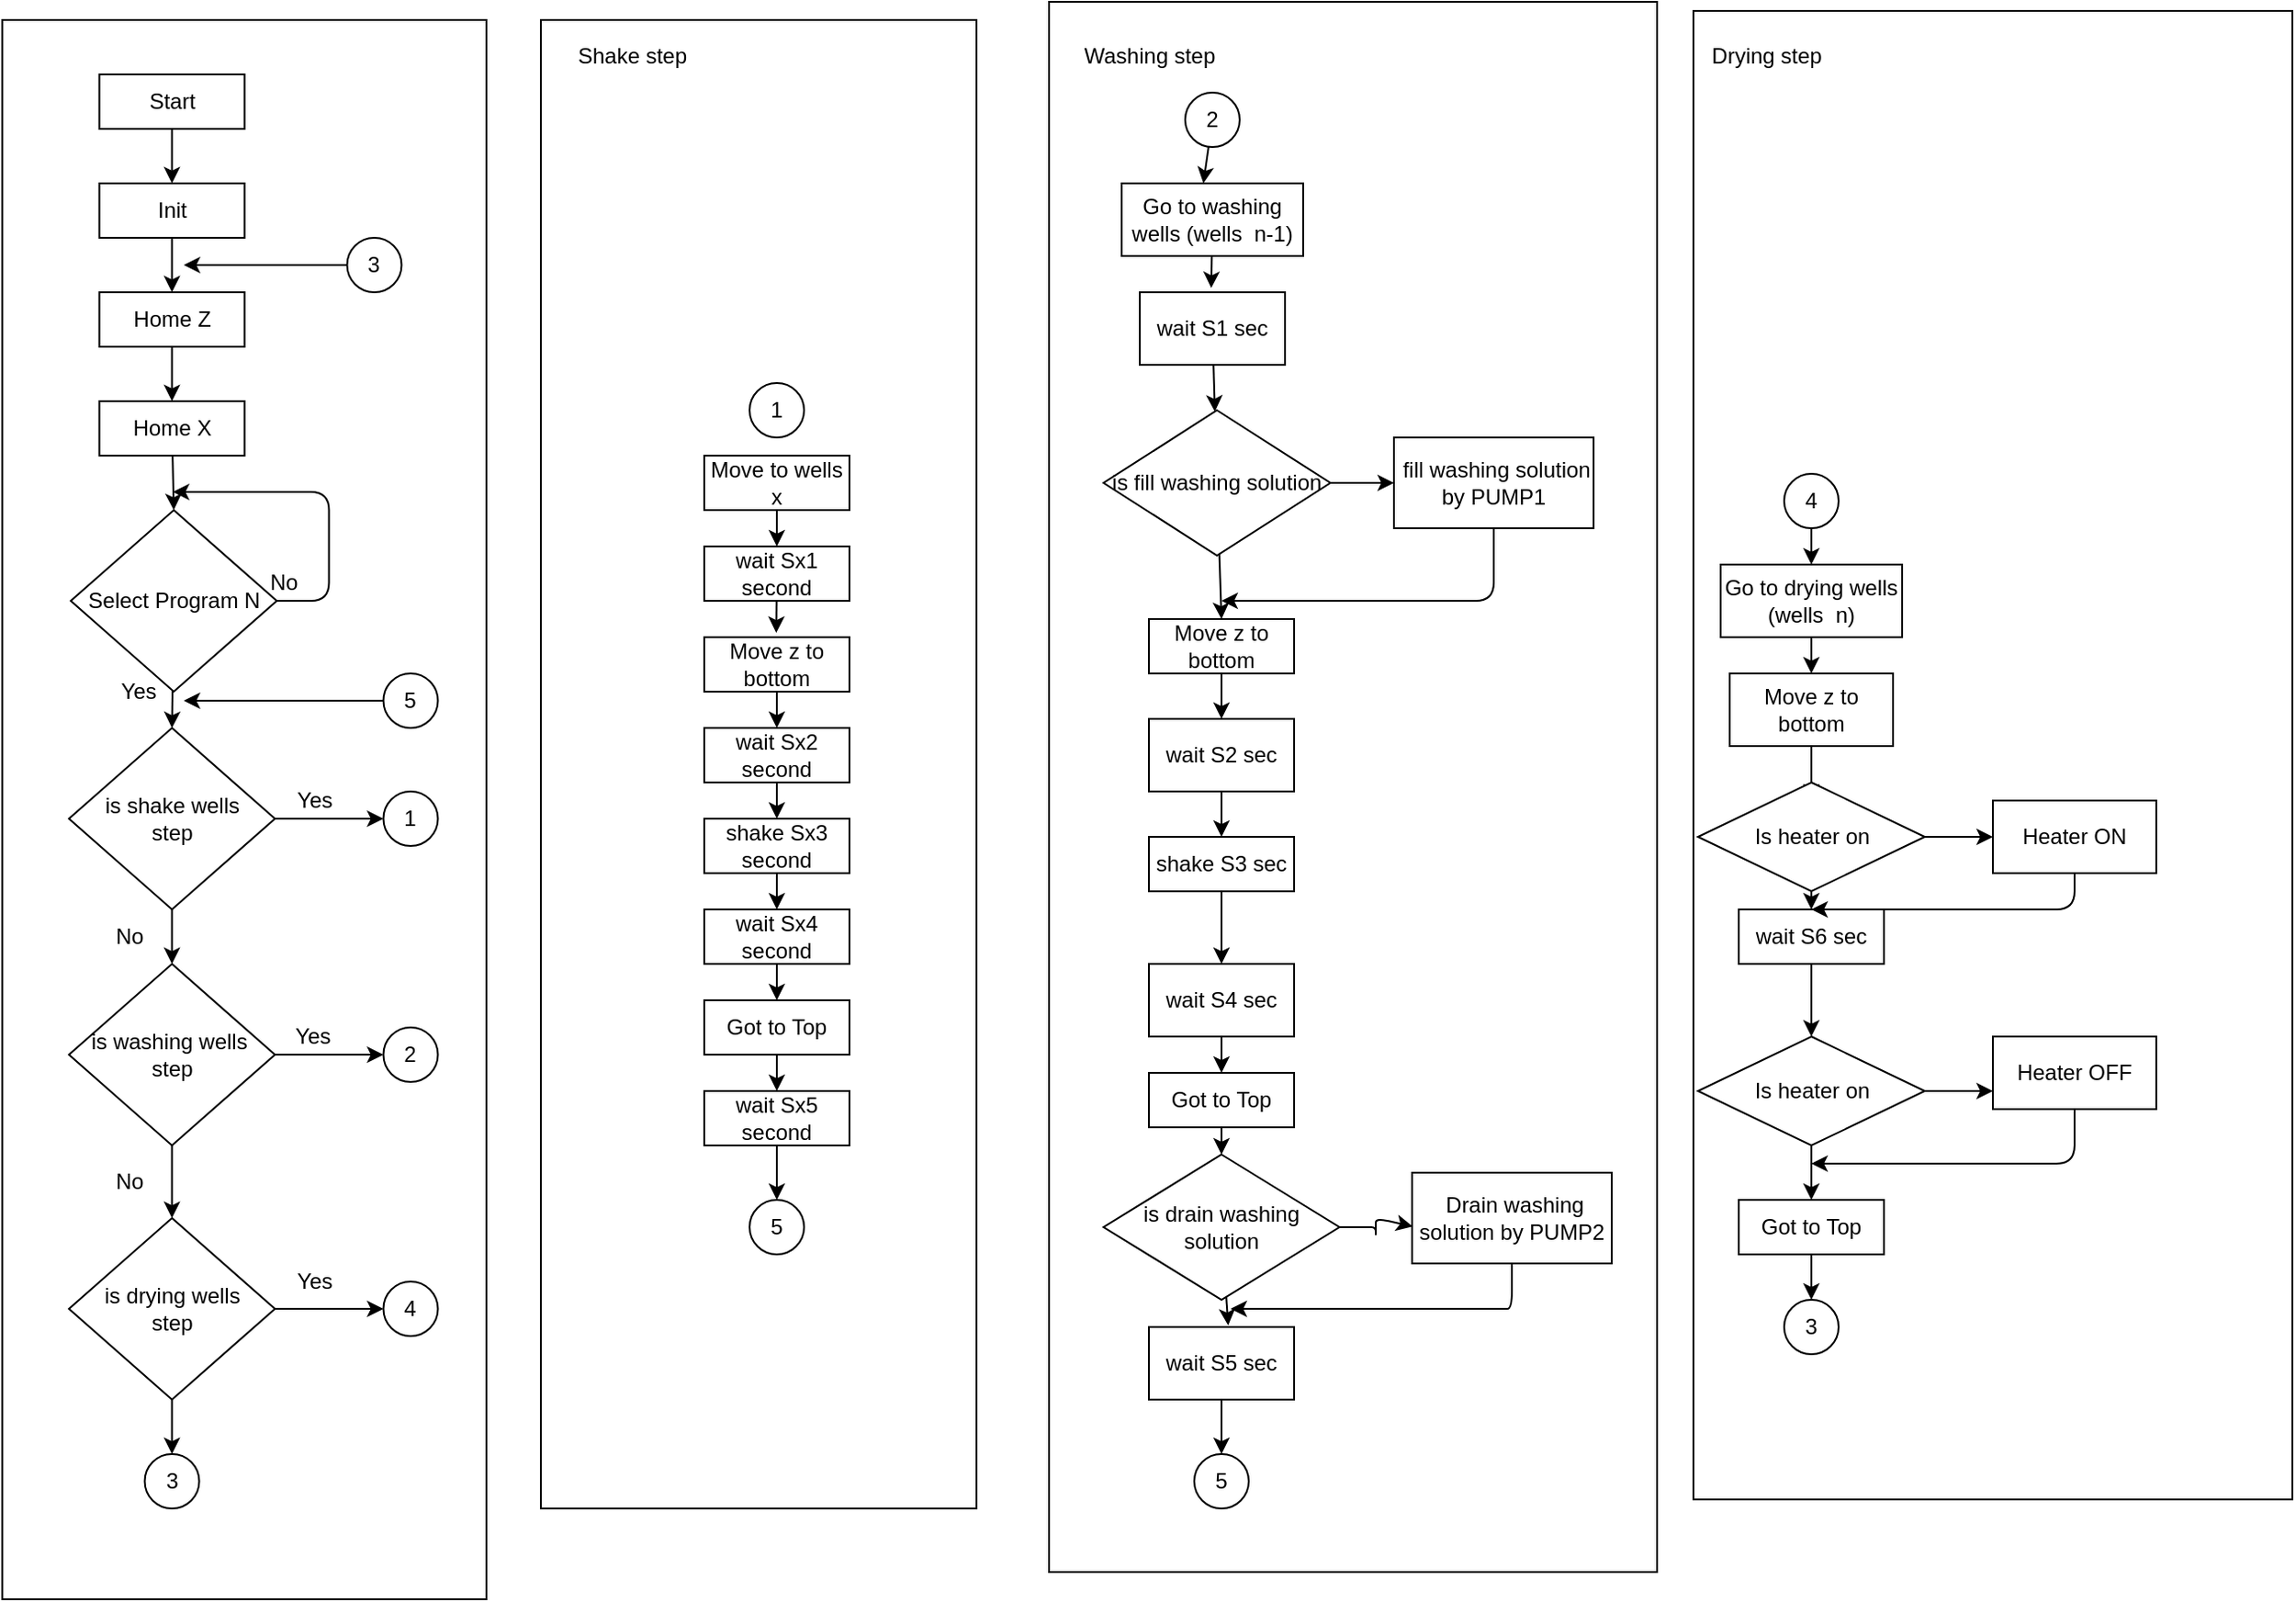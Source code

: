 <mxfile>
    <diagram id="ZespxbDv1mJrUio7fiZ_" name="Page-1">
        <mxGraphModel dx="1431" dy="832" grid="1" gridSize="10" guides="1" tooltips="1" connect="1" arrows="1" fold="1" page="1" pageScale="1" pageWidth="850" pageHeight="1100" math="0" shadow="0">
            <root>
                <mxCell id="0"/>
                <mxCell id="1" parent="0"/>
                <mxCell id="143" value="" style="rounded=0;whiteSpace=wrap;html=1;" parent="1" vertex="1">
                    <mxGeometry x="955" y="85" width="330" height="820" as="geometry"/>
                </mxCell>
                <mxCell id="139" value="" style="rounded=0;whiteSpace=wrap;html=1;" parent="1" vertex="1">
                    <mxGeometry x="23.25" y="90" width="266.75" height="870" as="geometry"/>
                </mxCell>
                <mxCell id="138" value="" style="rounded=0;whiteSpace=wrap;html=1;" parent="1" vertex="1">
                    <mxGeometry x="320" y="90" width="240" height="820" as="geometry"/>
                </mxCell>
                <mxCell id="137" value="" style="rounded=0;whiteSpace=wrap;html=1;" parent="1" vertex="1">
                    <mxGeometry x="600" y="80" width="335" height="865" as="geometry"/>
                </mxCell>
                <mxCell id="38" style="edgeStyle=none;html=1;entryX=0.5;entryY=0;entryDx=0;entryDy=0;" parent="1" source="2" target="3" edge="1">
                    <mxGeometry relative="1" as="geometry"/>
                </mxCell>
                <mxCell id="2" value="Start" style="rounded=0;whiteSpace=wrap;html=1;" parent="1" vertex="1">
                    <mxGeometry x="76.75" y="120" width="80" height="30" as="geometry"/>
                </mxCell>
                <mxCell id="40" style="edgeStyle=none;html=1;entryX=0.5;entryY=0;entryDx=0;entryDy=0;" parent="1" source="3" target="4" edge="1">
                    <mxGeometry relative="1" as="geometry"/>
                </mxCell>
                <mxCell id="3" value="Init" style="rounded=0;whiteSpace=wrap;html=1;" parent="1" vertex="1">
                    <mxGeometry x="76.75" y="180" width="80" height="30" as="geometry"/>
                </mxCell>
                <mxCell id="142" style="edgeStyle=none;html=1;entryX=0.5;entryY=0;entryDx=0;entryDy=0;" parent="1" source="4" target="5" edge="1">
                    <mxGeometry relative="1" as="geometry"/>
                </mxCell>
                <mxCell id="4" value="Home Z" style="rounded=0;whiteSpace=wrap;html=1;" parent="1" vertex="1">
                    <mxGeometry x="76.75" y="240" width="80" height="30" as="geometry"/>
                </mxCell>
                <mxCell id="42" style="edgeStyle=none;html=1;entryX=0.5;entryY=0;entryDx=0;entryDy=0;" parent="1" source="5" target="6" edge="1">
                    <mxGeometry relative="1" as="geometry"/>
                </mxCell>
                <mxCell id="5" value="Home X" style="rounded=0;whiteSpace=wrap;html=1;" parent="1" vertex="1">
                    <mxGeometry x="76.75" y="300" width="80" height="30" as="geometry"/>
                </mxCell>
                <mxCell id="43" style="edgeStyle=none;html=1;entryX=0.5;entryY=0;entryDx=0;entryDy=0;" parent="1" source="6" edge="1">
                    <mxGeometry relative="1" as="geometry">
                        <mxPoint x="116.75" y="480.0" as="targetPoint"/>
                    </mxGeometry>
                </mxCell>
                <mxCell id="44" style="edgeStyle=none;html=1;" parent="1" source="6" edge="1">
                    <mxGeometry relative="1" as="geometry">
                        <mxPoint x="117.25" y="350" as="targetPoint"/>
                        <Array as="points">
                            <mxPoint x="203.25" y="410"/>
                            <mxPoint x="203.25" y="350"/>
                        </Array>
                    </mxGeometry>
                </mxCell>
                <mxCell id="6" value="Select Program N" style="rhombus;whiteSpace=wrap;html=1;" parent="1" vertex="1">
                    <mxGeometry x="61" y="360" width="113.5" height="100" as="geometry"/>
                </mxCell>
                <mxCell id="68" style="edgeStyle=none;html=1;entryX=0.492;entryY=-0.058;entryDx=0;entryDy=0;entryPerimeter=0;" parent="1" source="18" target="19" edge="1">
                    <mxGeometry relative="1" as="geometry"/>
                </mxCell>
                <mxCell id="18" value="Go to washing wells (wells&amp;nbsp; n-1)" style="rounded=0;whiteSpace=wrap;html=1;" parent="1" vertex="1">
                    <mxGeometry x="640" y="180" width="100" height="40" as="geometry"/>
                </mxCell>
                <mxCell id="156" style="edgeStyle=none;html=1;" edge="1" parent="1" source="19" target="152">
                    <mxGeometry relative="1" as="geometry"/>
                </mxCell>
                <mxCell id="19" value="wait S1 sec" style="rounded=0;whiteSpace=wrap;html=1;" parent="1" vertex="1">
                    <mxGeometry x="650" y="240" width="80" height="40" as="geometry"/>
                </mxCell>
                <mxCell id="72" style="edgeStyle=none;html=1;entryX=0.5;entryY=0;entryDx=0;entryDy=0;" parent="1" source="20" target="22" edge="1">
                    <mxGeometry relative="1" as="geometry"/>
                </mxCell>
                <mxCell id="20" value="shake S3 sec" style="rounded=0;whiteSpace=wrap;html=1;" parent="1" vertex="1">
                    <mxGeometry x="655" y="540" width="80" height="30" as="geometry"/>
                </mxCell>
                <mxCell id="178" style="edgeStyle=none;html=1;entryX=0.5;entryY=0;entryDx=0;entryDy=0;" edge="1" parent="1" source="21" target="23">
                    <mxGeometry relative="1" as="geometry"/>
                </mxCell>
                <mxCell id="21" value="Move z to bottom" style="rounded=0;whiteSpace=wrap;html=1;" parent="1" vertex="1">
                    <mxGeometry x="655" y="420" width="80" height="30" as="geometry"/>
                </mxCell>
                <mxCell id="73" style="edgeStyle=none;html=1;entryX=0.5;entryY=0;entryDx=0;entryDy=0;" parent="1" source="22" target="24" edge="1">
                    <mxGeometry relative="1" as="geometry"/>
                </mxCell>
                <mxCell id="22" value="wait S4 sec" style="rounded=0;whiteSpace=wrap;html=1;" parent="1" vertex="1">
                    <mxGeometry x="655" y="610" width="80" height="40" as="geometry"/>
                </mxCell>
                <mxCell id="71" style="edgeStyle=none;html=1;entryX=0.5;entryY=0;entryDx=0;entryDy=0;" parent="1" source="23" target="20" edge="1">
                    <mxGeometry relative="1" as="geometry"/>
                </mxCell>
                <mxCell id="23" value="wait S2 sec" style="rounded=0;whiteSpace=wrap;html=1;" parent="1" vertex="1">
                    <mxGeometry x="655" y="475" width="80" height="40" as="geometry"/>
                </mxCell>
                <mxCell id="163" style="edgeStyle=none;html=1;" edge="1" parent="1" source="24" target="155">
                    <mxGeometry relative="1" as="geometry"/>
                </mxCell>
                <mxCell id="24" value="Got to Top" style="rounded=0;whiteSpace=wrap;html=1;" parent="1" vertex="1">
                    <mxGeometry x="655" y="670" width="80" height="30" as="geometry"/>
                </mxCell>
                <mxCell id="135" style="edgeStyle=none;html=1;entryX=0.5;entryY=0;entryDx=0;entryDy=0;" parent="1" source="25" target="115" edge="1">
                    <mxGeometry relative="1" as="geometry"/>
                </mxCell>
                <mxCell id="25" value="wait S5 sec" style="rounded=0;whiteSpace=wrap;html=1;" parent="1" vertex="1">
                    <mxGeometry x="655" y="810" width="80" height="40" as="geometry"/>
                </mxCell>
                <mxCell id="76" style="edgeStyle=none;html=1;entryX=0.5;entryY=0;entryDx=0;entryDy=0;" parent="1" source="26" target="28" edge="1">
                    <mxGeometry relative="1" as="geometry"/>
                </mxCell>
                <mxCell id="26" value="Go to drying wells (wells&amp;nbsp; n)" style="rounded=0;whiteSpace=wrap;html=1;" parent="1" vertex="1">
                    <mxGeometry x="970" y="390" width="100" height="40" as="geometry"/>
                </mxCell>
                <mxCell id="77" style="edgeStyle=none;html=1;entryX=0.5;entryY=0;entryDx=0;entryDy=0;" parent="1" source="28" edge="1">
                    <mxGeometry relative="1" as="geometry">
                        <mxPoint x="1020" y="520" as="targetPoint"/>
                    </mxGeometry>
                </mxCell>
                <mxCell id="28" value="Move z to bottom" style="rounded=0;whiteSpace=wrap;html=1;" parent="1" vertex="1">
                    <mxGeometry x="975" y="450" width="90" height="40" as="geometry"/>
                </mxCell>
                <mxCell id="78" style="edgeStyle=none;html=1;entryX=0.5;entryY=0;entryDx=0;entryDy=0;" parent="1" target="30" edge="1">
                    <mxGeometry relative="1" as="geometry">
                        <mxPoint x="1020" y="560" as="sourcePoint"/>
                    </mxGeometry>
                </mxCell>
                <mxCell id="149" style="edgeStyle=none;html=1;entryX=0.5;entryY=0;entryDx=0;entryDy=0;" parent="1" source="30" edge="1">
                    <mxGeometry relative="1" as="geometry">
                        <mxPoint x="1020" y="650" as="targetPoint"/>
                    </mxGeometry>
                </mxCell>
                <mxCell id="30" value="wait S6 sec" style="rounded=0;whiteSpace=wrap;html=1;" parent="1" vertex="1">
                    <mxGeometry x="980" y="580" width="80" height="30" as="geometry"/>
                </mxCell>
                <mxCell id="151" style="edgeStyle=none;html=1;" parent="1" source="31" target="127" edge="1">
                    <mxGeometry relative="1" as="geometry"/>
                </mxCell>
                <mxCell id="31" value="Got to Top" style="rounded=0;whiteSpace=wrap;html=1;" parent="1" vertex="1">
                    <mxGeometry x="980" y="740" width="80" height="30" as="geometry"/>
                </mxCell>
                <mxCell id="81" style="edgeStyle=none;html=1;" parent="1" source="36" edge="1">
                    <mxGeometry relative="1" as="geometry">
                        <mxPoint x="123.25" y="225" as="targetPoint"/>
                    </mxGeometry>
                </mxCell>
                <mxCell id="36" value="3" style="ellipse;whiteSpace=wrap;html=1;aspect=fixed;" parent="1" vertex="1">
                    <mxGeometry x="213.25" y="210" width="30" height="30" as="geometry"/>
                </mxCell>
                <mxCell id="67" style="edgeStyle=none;html=1;entryX=0.45;entryY=0;entryDx=0;entryDy=0;entryPerimeter=0;" parent="1" source="37" target="18" edge="1">
                    <mxGeometry relative="1" as="geometry"/>
                </mxCell>
                <mxCell id="37" value="2" style="ellipse;whiteSpace=wrap;html=1;aspect=fixed;" parent="1" vertex="1">
                    <mxGeometry x="675" y="130" width="30" height="30" as="geometry"/>
                </mxCell>
                <mxCell id="65" value="No" style="text;html=1;align=center;verticalAlign=middle;resizable=0;points=[];autosize=1;strokeColor=none;fillColor=none;" parent="1" vertex="1">
                    <mxGeometry x="163.25" y="390" width="30" height="20" as="geometry"/>
                </mxCell>
                <mxCell id="66" value="Yes" style="text;html=1;align=center;verticalAlign=middle;resizable=0;points=[];autosize=1;strokeColor=none;fillColor=none;" parent="1" vertex="1">
                    <mxGeometry x="78.25" y="450" width="40" height="20" as="geometry"/>
                </mxCell>
                <mxCell id="162" style="edgeStyle=none;html=1;" edge="1" parent="1" source="83">
                    <mxGeometry relative="1" as="geometry">
                        <mxPoint x="695" y="410" as="targetPoint"/>
                        <Array as="points">
                            <mxPoint x="845" y="410"/>
                        </Array>
                    </mxGeometry>
                </mxCell>
                <mxCell id="83" value="&amp;nbsp;fill washing solution by PUMP1" style="rounded=0;whiteSpace=wrap;html=1;" parent="1" vertex="1">
                    <mxGeometry x="790" y="320" width="110" height="50" as="geometry"/>
                </mxCell>
                <mxCell id="165" style="edgeStyle=none;html=1;" edge="1" parent="1" source="86">
                    <mxGeometry relative="1" as="geometry">
                        <mxPoint x="700" y="800" as="targetPoint"/>
                        <Array as="points">
                            <mxPoint x="855" y="800"/>
                            <mxPoint x="850" y="800"/>
                        </Array>
                    </mxGeometry>
                </mxCell>
                <mxCell id="86" value="&amp;nbsp;Drain washing solution by PUMP2" style="rounded=0;whiteSpace=wrap;html=1;" parent="1" vertex="1">
                    <mxGeometry x="800" y="725" width="110" height="50" as="geometry"/>
                </mxCell>
                <mxCell id="93" style="edgeStyle=none;html=1;entryX=0.5;entryY=0;entryDx=0;entryDy=0;" parent="1" source="94" target="96" edge="1">
                    <mxGeometry relative="1" as="geometry"/>
                </mxCell>
                <mxCell id="94" value="Move to wells x" style="rounded=0;whiteSpace=wrap;html=1;" parent="1" vertex="1">
                    <mxGeometry x="410" y="330" width="80" height="30" as="geometry"/>
                </mxCell>
                <mxCell id="95" style="edgeStyle=none;html=1;entryX=0.496;entryY=-0.08;entryDx=0;entryDy=0;entryPerimeter=0;" parent="1" source="96" target="98" edge="1">
                    <mxGeometry relative="1" as="geometry"/>
                </mxCell>
                <mxCell id="96" value="wait Sx1 second" style="rounded=0;whiteSpace=wrap;html=1;" parent="1" vertex="1">
                    <mxGeometry x="410" y="380" width="80" height="30" as="geometry"/>
                </mxCell>
                <mxCell id="97" style="edgeStyle=none;html=1;entryX=0.5;entryY=0;entryDx=0;entryDy=0;" parent="1" source="98" target="100" edge="1">
                    <mxGeometry relative="1" as="geometry"/>
                </mxCell>
                <mxCell id="98" value="Move z to bottom" style="rounded=0;whiteSpace=wrap;html=1;" parent="1" vertex="1">
                    <mxGeometry x="410" y="430" width="80" height="30" as="geometry"/>
                </mxCell>
                <mxCell id="99" style="edgeStyle=none;html=1;entryX=0.5;entryY=0;entryDx=0;entryDy=0;" parent="1" source="100" target="102" edge="1">
                    <mxGeometry relative="1" as="geometry"/>
                </mxCell>
                <mxCell id="100" value="wait Sx2 second" style="rounded=0;whiteSpace=wrap;html=1;" parent="1" vertex="1">
                    <mxGeometry x="410" y="480" width="80" height="30" as="geometry"/>
                </mxCell>
                <mxCell id="101" style="edgeStyle=none;html=1;entryX=0.5;entryY=0;entryDx=0;entryDy=0;" parent="1" source="102" target="104" edge="1">
                    <mxGeometry relative="1" as="geometry"/>
                </mxCell>
                <mxCell id="102" value="shake Sx3 second" style="rounded=0;whiteSpace=wrap;html=1;" parent="1" vertex="1">
                    <mxGeometry x="410" y="530" width="80" height="30" as="geometry"/>
                </mxCell>
                <mxCell id="103" style="edgeStyle=none;html=1;entryX=0.5;entryY=0;entryDx=0;entryDy=0;" parent="1" source="104" target="106" edge="1">
                    <mxGeometry relative="1" as="geometry"/>
                </mxCell>
                <mxCell id="104" value="wait Sx4 second" style="rounded=0;whiteSpace=wrap;html=1;" parent="1" vertex="1">
                    <mxGeometry x="410" y="580" width="80" height="30" as="geometry"/>
                </mxCell>
                <mxCell id="105" style="edgeStyle=none;html=1;entryX=0.5;entryY=0;entryDx=0;entryDy=0;" parent="1" source="106" target="107" edge="1">
                    <mxGeometry relative="1" as="geometry"/>
                </mxCell>
                <mxCell id="106" value="Got to Top" style="rounded=0;whiteSpace=wrap;html=1;" parent="1" vertex="1">
                    <mxGeometry x="410" y="630" width="80" height="30" as="geometry"/>
                </mxCell>
                <mxCell id="134" style="edgeStyle=none;html=1;" parent="1" source="107" target="113" edge="1">
                    <mxGeometry relative="1" as="geometry"/>
                </mxCell>
                <mxCell id="107" value="wait Sx5 second" style="rounded=0;whiteSpace=wrap;html=1;" parent="1" vertex="1">
                    <mxGeometry x="410" y="680" width="80" height="30" as="geometry"/>
                </mxCell>
                <mxCell id="111" style="edgeStyle=none;html=1;" parent="1" source="108" target="109" edge="1">
                    <mxGeometry relative="1" as="geometry"/>
                </mxCell>
                <mxCell id="126" style="edgeStyle=none;html=1;entryX=0;entryY=0.5;entryDx=0;entryDy=0;" parent="1" source="108" target="119" edge="1">
                    <mxGeometry relative="1" as="geometry"/>
                </mxCell>
                <mxCell id="108" value="is shake wells&lt;br&gt;step" style="rhombus;whiteSpace=wrap;html=1;" parent="1" vertex="1">
                    <mxGeometry x="60" y="480" width="113.5" height="100" as="geometry"/>
                </mxCell>
                <mxCell id="112" style="edgeStyle=none;html=1;" parent="1" source="109" target="110" edge="1">
                    <mxGeometry relative="1" as="geometry"/>
                </mxCell>
                <mxCell id="125" style="edgeStyle=none;html=1;entryX=0;entryY=0.5;entryDx=0;entryDy=0;" parent="1" source="109" target="120" edge="1">
                    <mxGeometry relative="1" as="geometry"/>
                </mxCell>
                <mxCell id="109" value="is washing wells&amp;nbsp;&lt;br&gt;step" style="rhombus;whiteSpace=wrap;html=1;" parent="1" vertex="1">
                    <mxGeometry x="60" y="610" width="113.5" height="100" as="geometry"/>
                </mxCell>
                <mxCell id="123" style="edgeStyle=none;html=1;entryX=0.5;entryY=0;entryDx=0;entryDy=0;" parent="1" source="110" target="122" edge="1">
                    <mxGeometry relative="1" as="geometry"/>
                </mxCell>
                <mxCell id="124" style="edgeStyle=none;html=1;entryX=0;entryY=0.5;entryDx=0;entryDy=0;" parent="1" source="110" target="121" edge="1">
                    <mxGeometry relative="1" as="geometry"/>
                </mxCell>
                <mxCell id="110" value="is drying wells&lt;br&gt;step" style="rhombus;whiteSpace=wrap;html=1;" parent="1" vertex="1">
                    <mxGeometry x="60" y="750" width="113.5" height="100" as="geometry"/>
                </mxCell>
                <mxCell id="113" value="5" style="ellipse;whiteSpace=wrap;html=1;aspect=fixed;" parent="1" vertex="1">
                    <mxGeometry x="435" y="740" width="30" height="30" as="geometry"/>
                </mxCell>
                <mxCell id="114" value="1" style="ellipse;whiteSpace=wrap;html=1;aspect=fixed;" parent="1" vertex="1">
                    <mxGeometry x="435" y="290" width="30" height="30" as="geometry"/>
                </mxCell>
                <mxCell id="115" value="5" style="ellipse;whiteSpace=wrap;html=1;aspect=fixed;" parent="1" vertex="1">
                    <mxGeometry x="680" y="880" width="30" height="30" as="geometry"/>
                </mxCell>
                <mxCell id="132" style="edgeStyle=none;html=1;entryX=0.5;entryY=0;entryDx=0;entryDy=0;" parent="1" source="116" target="26" edge="1">
                    <mxGeometry relative="1" as="geometry"/>
                </mxCell>
                <mxCell id="116" value="4" style="ellipse;whiteSpace=wrap;html=1;aspect=fixed;" parent="1" vertex="1">
                    <mxGeometry x="1005" y="340" width="30" height="30" as="geometry"/>
                </mxCell>
                <mxCell id="117" value="No" style="text;html=1;align=center;verticalAlign=middle;resizable=0;points=[];autosize=1;strokeColor=none;fillColor=none;" parent="1" vertex="1">
                    <mxGeometry x="78.25" y="585" width="30" height="20" as="geometry"/>
                </mxCell>
                <mxCell id="118" value="No" style="text;html=1;align=center;verticalAlign=middle;resizable=0;points=[];autosize=1;strokeColor=none;fillColor=none;" parent="1" vertex="1">
                    <mxGeometry x="78.25" y="720" width="30" height="20" as="geometry"/>
                </mxCell>
                <mxCell id="119" value="1" style="ellipse;whiteSpace=wrap;html=1;aspect=fixed;" parent="1" vertex="1">
                    <mxGeometry x="233.25" y="515" width="30" height="30" as="geometry"/>
                </mxCell>
                <mxCell id="120" value="2" style="ellipse;whiteSpace=wrap;html=1;aspect=fixed;" parent="1" vertex="1">
                    <mxGeometry x="233.25" y="645" width="30" height="30" as="geometry"/>
                </mxCell>
                <mxCell id="121" value="4" style="ellipse;whiteSpace=wrap;html=1;aspect=fixed;" parent="1" vertex="1">
                    <mxGeometry x="233.25" y="785" width="30" height="30" as="geometry"/>
                </mxCell>
                <mxCell id="122" value="3" style="ellipse;whiteSpace=wrap;html=1;aspect=fixed;" parent="1" vertex="1">
                    <mxGeometry x="101.75" y="880" width="30" height="30" as="geometry"/>
                </mxCell>
                <mxCell id="127" value="3" style="ellipse;whiteSpace=wrap;html=1;aspect=fixed;" parent="1" vertex="1">
                    <mxGeometry x="1005" y="795" width="30" height="30" as="geometry"/>
                </mxCell>
                <mxCell id="128" value="Yes" style="text;html=1;align=center;verticalAlign=middle;resizable=0;points=[];autosize=1;strokeColor=none;fillColor=none;" parent="1" vertex="1">
                    <mxGeometry x="174.5" y="510" width="40" height="20" as="geometry"/>
                </mxCell>
                <mxCell id="129" value="Yes" style="text;html=1;align=center;verticalAlign=middle;resizable=0;points=[];autosize=1;strokeColor=none;fillColor=none;" parent="1" vertex="1">
                    <mxGeometry x="173.5" y="640" width="40" height="20" as="geometry"/>
                </mxCell>
                <mxCell id="130" value="Yes" style="text;html=1;align=center;verticalAlign=middle;resizable=0;points=[];autosize=1;strokeColor=none;fillColor=none;" parent="1" vertex="1">
                    <mxGeometry x="174.5" y="775" width="40" height="20" as="geometry"/>
                </mxCell>
                <mxCell id="136" style="edgeStyle=none;html=1;" parent="1" source="133" edge="1">
                    <mxGeometry relative="1" as="geometry">
                        <mxPoint x="123.25" y="465" as="targetPoint"/>
                    </mxGeometry>
                </mxCell>
                <mxCell id="133" value="5" style="ellipse;whiteSpace=wrap;html=1;aspect=fixed;" parent="1" vertex="1">
                    <mxGeometry x="233.25" y="450" width="30" height="30" as="geometry"/>
                </mxCell>
                <mxCell id="144" value="Shake step" style="text;html=1;align=center;verticalAlign=middle;resizable=0;points=[];autosize=1;strokeColor=none;fillColor=none;" parent="1" vertex="1">
                    <mxGeometry x="330" y="100" width="80" height="20" as="geometry"/>
                </mxCell>
                <mxCell id="145" value="Washing step" style="text;html=1;align=center;verticalAlign=middle;resizable=0;points=[];autosize=1;strokeColor=none;fillColor=none;" parent="1" vertex="1">
                    <mxGeometry x="610" y="100" width="90" height="20" as="geometry"/>
                </mxCell>
                <mxCell id="146" value="Drying step" style="text;html=1;align=center;verticalAlign=middle;resizable=0;points=[];autosize=1;strokeColor=none;fillColor=none;" parent="1" vertex="1">
                    <mxGeometry x="955" y="100" width="80" height="20" as="geometry"/>
                </mxCell>
                <mxCell id="150" style="edgeStyle=none;html=1;entryX=0.5;entryY=0;entryDx=0;entryDy=0;" parent="1" target="31" edge="1">
                    <mxGeometry relative="1" as="geometry">
                        <mxPoint x="1020" y="690" as="sourcePoint"/>
                    </mxGeometry>
                </mxCell>
                <mxCell id="157" style="edgeStyle=none;html=1;entryX=0.5;entryY=0;entryDx=0;entryDy=0;" edge="1" parent="1" source="152" target="21">
                    <mxGeometry relative="1" as="geometry"/>
                </mxCell>
                <mxCell id="158" style="edgeStyle=none;html=1;entryX=0;entryY=0.5;entryDx=0;entryDy=0;" edge="1" parent="1" source="152" target="83">
                    <mxGeometry relative="1" as="geometry"/>
                </mxCell>
                <mxCell id="152" value="is fill washing solution" style="rhombus;whiteSpace=wrap;html=1;" vertex="1" parent="1">
                    <mxGeometry x="630" y="305" width="125" height="80" as="geometry"/>
                </mxCell>
                <mxCell id="164" style="edgeStyle=none;html=1;entryX=0.003;entryY=0.593;entryDx=0;entryDy=0;entryPerimeter=0;" edge="1" parent="1" source="155" target="86">
                    <mxGeometry relative="1" as="geometry">
                        <Array as="points">
                            <mxPoint x="770" y="755"/>
                            <mxPoint x="780" y="755"/>
                            <mxPoint x="780" y="760"/>
                            <mxPoint x="780" y="750"/>
                        </Array>
                    </mxGeometry>
                </mxCell>
                <mxCell id="166" style="edgeStyle=none;html=1;entryX=0.546;entryY=-0.023;entryDx=0;entryDy=0;entryPerimeter=0;" edge="1" parent="1" source="155" target="25">
                    <mxGeometry relative="1" as="geometry"/>
                </mxCell>
                <mxCell id="155" value="is drain washing solution" style="rhombus;whiteSpace=wrap;html=1;" vertex="1" parent="1">
                    <mxGeometry x="630" y="715" width="130" height="80" as="geometry"/>
                </mxCell>
                <mxCell id="171" style="edgeStyle=none;html=1;entryX=0.5;entryY=0;entryDx=0;entryDy=0;" edge="1" parent="1" source="167" target="30">
                    <mxGeometry relative="1" as="geometry">
                        <Array as="points">
                            <mxPoint x="1165" y="580"/>
                        </Array>
                    </mxGeometry>
                </mxCell>
                <mxCell id="167" value="Heater ON" style="rounded=0;whiteSpace=wrap;html=1;" vertex="1" parent="1">
                    <mxGeometry x="1120" y="520" width="90" height="40" as="geometry"/>
                </mxCell>
                <mxCell id="177" style="edgeStyle=none;html=1;" edge="1" parent="1" source="168">
                    <mxGeometry relative="1" as="geometry">
                        <mxPoint x="1020" y="720" as="targetPoint"/>
                        <Array as="points">
                            <mxPoint x="1165" y="720"/>
                        </Array>
                    </mxGeometry>
                </mxCell>
                <mxCell id="168" value="Heater OFF" style="rounded=0;whiteSpace=wrap;html=1;" vertex="1" parent="1">
                    <mxGeometry x="1120" y="650" width="90" height="40" as="geometry"/>
                </mxCell>
                <mxCell id="170" style="edgeStyle=none;html=1;entryX=0;entryY=0.5;entryDx=0;entryDy=0;" edge="1" parent="1" source="169" target="167">
                    <mxGeometry relative="1" as="geometry"/>
                </mxCell>
                <mxCell id="169" value="Is heater on" style="rhombus;whiteSpace=wrap;html=1;" vertex="1" parent="1">
                    <mxGeometry x="957.5" y="510" width="125" height="60" as="geometry"/>
                </mxCell>
                <mxCell id="174" style="edgeStyle=none;html=1;entryX=0;entryY=0.75;entryDx=0;entryDy=0;" edge="1" parent="1" source="173" target="168">
                    <mxGeometry relative="1" as="geometry"/>
                </mxCell>
                <mxCell id="173" value="Is heater on" style="rhombus;whiteSpace=wrap;html=1;" vertex="1" parent="1">
                    <mxGeometry x="957.5" y="650" width="125" height="60" as="geometry"/>
                </mxCell>
            </root>
        </mxGraphModel>
    </diagram>
</mxfile>